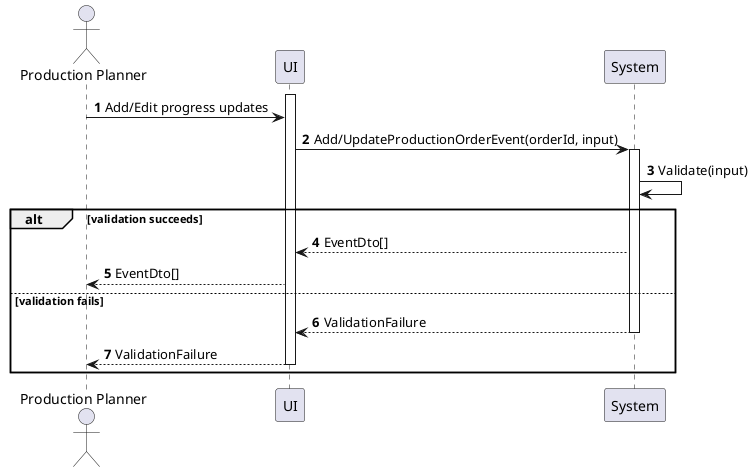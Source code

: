 @startuml production-order-update-progress
autonumber

actor "Production Planner" as a
participant UI as f
participant System as b

activate f
a -> f : Add/Edit progress updates
f -> b : Add/UpdateProductionOrderEvent(orderId, input)
activate b
b -> b : Validate(input)

alt validation succeeds
    b --> f : EventDto[]
    f --> a : EventDto[]
else validation fails
    return ValidationFailure
    f --> a : ValidationFailure
    deactivate f
end
@enduml